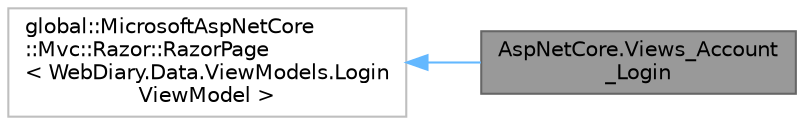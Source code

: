 digraph "AspNetCore.Views_Account_Login"
{
 // LATEX_PDF_SIZE
  bgcolor="transparent";
  edge [fontname=Helvetica,fontsize=10,labelfontname=Helvetica,labelfontsize=10];
  node [fontname=Helvetica,fontsize=10,shape=box,height=0.2,width=0.4];
  rankdir="LR";
  Node1 [id="Node000001",label="AspNetCore.Views_Account\l_Login",height=0.2,width=0.4,color="gray40", fillcolor="grey60", style="filled", fontcolor="black",tooltip=" "];
  Node2 -> Node1 [id="edge1_Node000001_Node000002",dir="back",color="steelblue1",style="solid",tooltip=" "];
  Node2 [id="Node000002",label="global::MicrosoftAspNetCore\l::Mvc::Razor::RazorPage\l\< WebDiary.Data.ViewModels.Login\lViewModel \>",height=0.2,width=0.4,color="grey75", fillcolor="white", style="filled",tooltip=" "];
}

